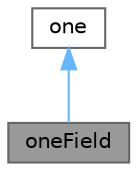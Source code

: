 digraph "oneField"
{
 // LATEX_PDF_SIZE
  bgcolor="transparent";
  edge [fontname=Helvetica,fontsize=10,labelfontname=Helvetica,labelfontsize=10];
  node [fontname=Helvetica,fontsize=10,shape=box,height=0.2,width=0.4];
  Node1 [id="Node000001",label="oneField",height=0.2,width=0.4,color="gray40", fillcolor="grey60", style="filled", fontcolor="black",tooltip="A class representing the concept of a field of 1 used to avoid unnecessary manipulations for objects ..."];
  Node2 -> Node1 [id="edge1_Node000001_Node000002",dir="back",color="steelblue1",style="solid",tooltip=" "];
  Node2 [id="Node000002",label="one",height=0.2,width=0.4,color="gray40", fillcolor="white", style="filled",URL="$classFoam_1_1one.html",tooltip="A class representing the concept of 1 (one) that can be used to avoid manipulating objects known to b..."];
}
